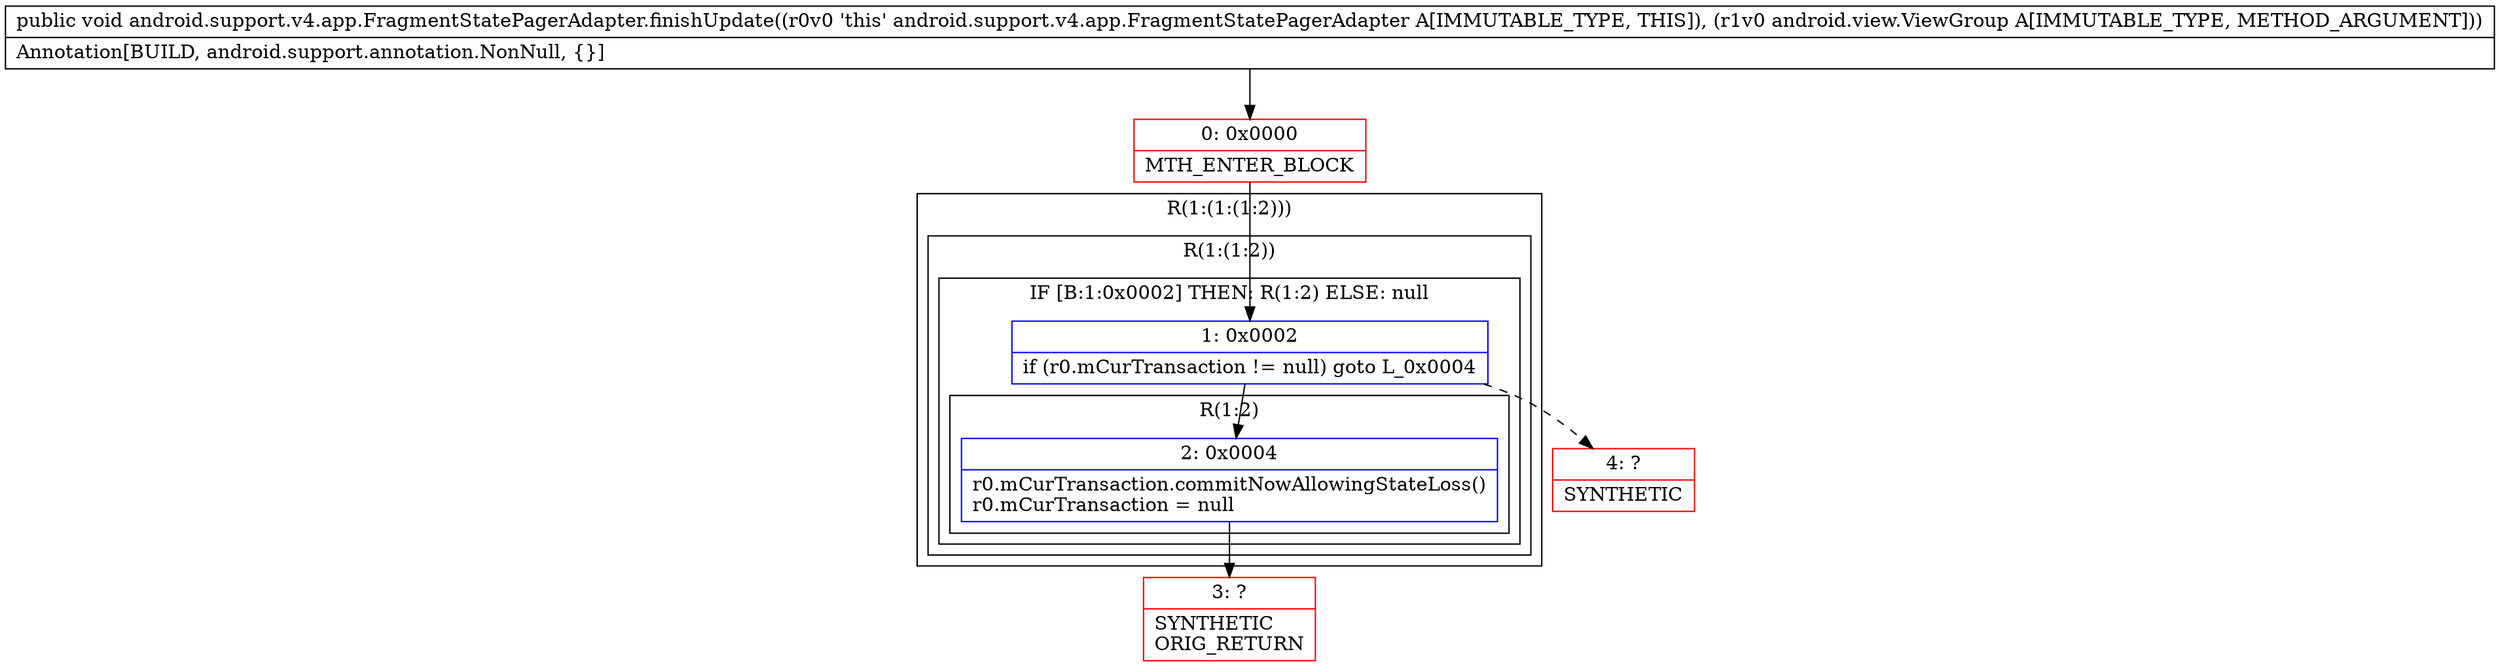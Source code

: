 digraph "CFG forandroid.support.v4.app.FragmentStatePagerAdapter.finishUpdate(Landroid\/view\/ViewGroup;)V" {
subgraph cluster_Region_7398018 {
label = "R(1:(1:(1:2)))";
node [shape=record,color=blue];
subgraph cluster_Region_1267763509 {
label = "R(1:(1:2))";
node [shape=record,color=blue];
subgraph cluster_IfRegion_808982302 {
label = "IF [B:1:0x0002] THEN: R(1:2) ELSE: null";
node [shape=record,color=blue];
Node_1 [shape=record,label="{1\:\ 0x0002|if (r0.mCurTransaction != null) goto L_0x0004\l}"];
subgraph cluster_Region_1718487511 {
label = "R(1:2)";
node [shape=record,color=blue];
Node_2 [shape=record,label="{2\:\ 0x0004|r0.mCurTransaction.commitNowAllowingStateLoss()\lr0.mCurTransaction = null\l}"];
}
}
}
}
Node_0 [shape=record,color=red,label="{0\:\ 0x0000|MTH_ENTER_BLOCK\l}"];
Node_3 [shape=record,color=red,label="{3\:\ ?|SYNTHETIC\lORIG_RETURN\l}"];
Node_4 [shape=record,color=red,label="{4\:\ ?|SYNTHETIC\l}"];
MethodNode[shape=record,label="{public void android.support.v4.app.FragmentStatePagerAdapter.finishUpdate((r0v0 'this' android.support.v4.app.FragmentStatePagerAdapter A[IMMUTABLE_TYPE, THIS]), (r1v0 android.view.ViewGroup A[IMMUTABLE_TYPE, METHOD_ARGUMENT]))  | Annotation[BUILD, android.support.annotation.NonNull, \{\}]\l}"];
MethodNode -> Node_0;
Node_1 -> Node_2;
Node_1 -> Node_4[style=dashed];
Node_2 -> Node_3;
Node_0 -> Node_1;
}

